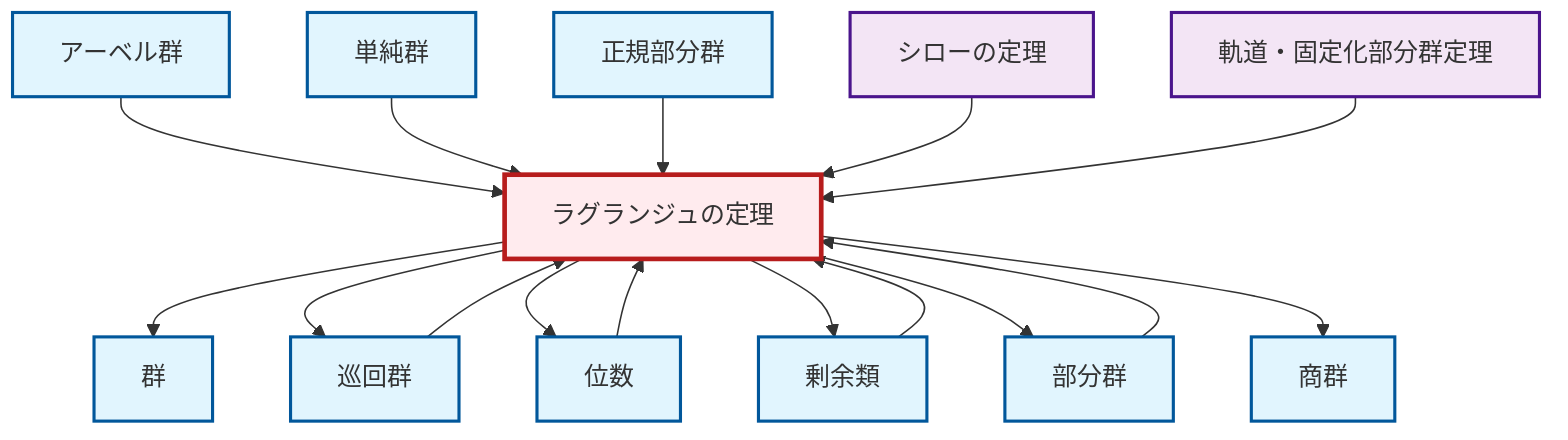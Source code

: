 graph TD
    classDef definition fill:#e1f5fe,stroke:#01579b,stroke-width:2px
    classDef theorem fill:#f3e5f5,stroke:#4a148c,stroke-width:2px
    classDef axiom fill:#fff3e0,stroke:#e65100,stroke-width:2px
    classDef example fill:#e8f5e9,stroke:#1b5e20,stroke-width:2px
    classDef current fill:#ffebee,stroke:#b71c1c,stroke-width:3px
    thm-orbit-stabilizer["軌道・固定化部分群定理"]:::theorem
    thm-sylow["シローの定理"]:::theorem
    def-order["位数"]:::definition
    def-simple-group["単純群"]:::definition
    def-group["群"]:::definition
    def-cyclic-group["巡回群"]:::definition
    def-abelian-group["アーベル群"]:::definition
    thm-lagrange["ラグランジュの定理"]:::theorem
    def-subgroup["部分群"]:::definition
    def-quotient-group["商群"]:::definition
    def-coset["剰余類"]:::definition
    def-normal-subgroup["正規部分群"]:::definition
    def-abelian-group --> thm-lagrange
    def-simple-group --> thm-lagrange
    def-subgroup --> thm-lagrange
    def-normal-subgroup --> thm-lagrange
    def-cyclic-group --> thm-lagrange
    thm-lagrange --> def-group
    thm-lagrange --> def-cyclic-group
    def-order --> thm-lagrange
    thm-sylow --> thm-lagrange
    thm-lagrange --> def-order
    thm-lagrange --> def-coset
    def-coset --> thm-lagrange
    thm-orbit-stabilizer --> thm-lagrange
    thm-lagrange --> def-subgroup
    thm-lagrange --> def-quotient-group
    class thm-lagrange current